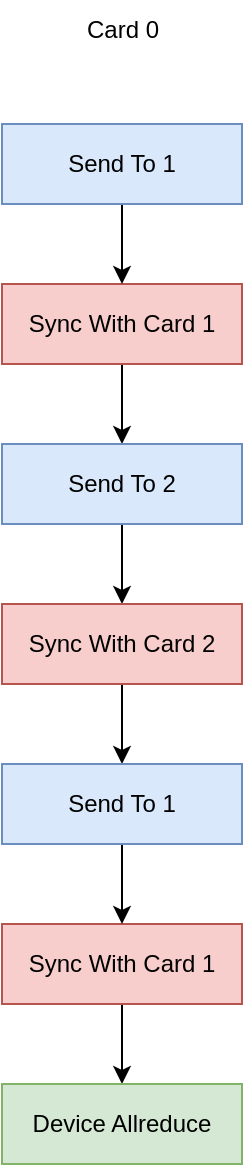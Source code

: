 <mxfile version="21.3.2" type="github">
  <diagram name="Page-1" id="l4n5BHPD1CxgrVOOq63T">
    <mxGraphModel dx="2358" dy="1304" grid="1" gridSize="10" guides="1" tooltips="1" connect="1" arrows="1" fold="1" page="1" pageScale="1" pageWidth="850" pageHeight="1100" math="0" shadow="0">
      <root>
        <mxCell id="0" />
        <mxCell id="1" parent="0" />
        <mxCell id="1fhYYoBiJhl-3eB0wsII-1" value="" style="edgeStyle=orthogonalEdgeStyle;rounded=0;orthogonalLoop=1;jettySize=auto;html=1;" edge="1" parent="1" source="1fhYYoBiJhl-3eB0wsII-2">
          <mxGeometry relative="1" as="geometry">
            <mxPoint x="100" y="280" as="targetPoint" />
          </mxGeometry>
        </mxCell>
        <mxCell id="1fhYYoBiJhl-3eB0wsII-2" value="Sync With Card 1" style="rounded=0;whiteSpace=wrap;html=1;fillColor=#f8cecc;strokeColor=#b85450;" vertex="1" parent="1">
          <mxGeometry x="40" y="200" width="120" height="40" as="geometry" />
        </mxCell>
        <mxCell id="1fhYYoBiJhl-3eB0wsII-4" value="" style="edgeStyle=orthogonalEdgeStyle;rounded=0;orthogonalLoop=1;jettySize=auto;html=1;" edge="1" parent="1" source="1fhYYoBiJhl-3eB0wsII-5" target="1fhYYoBiJhl-3eB0wsII-2">
          <mxGeometry relative="1" as="geometry" />
        </mxCell>
        <mxCell id="1fhYYoBiJhl-3eB0wsII-5" value="Send To 1" style="rounded=0;whiteSpace=wrap;html=1;fillColor=#dae8fc;strokeColor=#6c8ebf;" vertex="1" parent="1">
          <mxGeometry x="40" y="120" width="120" height="40" as="geometry" />
        </mxCell>
        <mxCell id="1fhYYoBiJhl-3eB0wsII-9" value="" style="edgeStyle=orthogonalEdgeStyle;rounded=0;orthogonalLoop=1;jettySize=auto;html=1;" edge="1" parent="1" source="1fhYYoBiJhl-3eB0wsII-6" target="1fhYYoBiJhl-3eB0wsII-8">
          <mxGeometry relative="1" as="geometry" />
        </mxCell>
        <mxCell id="1fhYYoBiJhl-3eB0wsII-6" value="Send To 2" style="rounded=0;whiteSpace=wrap;html=1;fillColor=#dae8fc;strokeColor=#6c8ebf;" vertex="1" parent="1">
          <mxGeometry x="40" y="280" width="120" height="40" as="geometry" />
        </mxCell>
        <mxCell id="1fhYYoBiJhl-3eB0wsII-13" value="" style="edgeStyle=orthogonalEdgeStyle;rounded=0;orthogonalLoop=1;jettySize=auto;html=1;" edge="1" parent="1" source="1fhYYoBiJhl-3eB0wsII-8" target="1fhYYoBiJhl-3eB0wsII-12">
          <mxGeometry relative="1" as="geometry" />
        </mxCell>
        <mxCell id="1fhYYoBiJhl-3eB0wsII-8" value="Sync With Card 2" style="rounded=0;whiteSpace=wrap;html=1;fillColor=#f8cecc;strokeColor=#b85450;" vertex="1" parent="1">
          <mxGeometry x="40" y="360" width="120" height="40" as="geometry" />
        </mxCell>
        <mxCell id="1fhYYoBiJhl-3eB0wsII-15" value="" style="edgeStyle=orthogonalEdgeStyle;rounded=0;orthogonalLoop=1;jettySize=auto;html=1;" edge="1" parent="1" source="1fhYYoBiJhl-3eB0wsII-10" target="1fhYYoBiJhl-3eB0wsII-14">
          <mxGeometry relative="1" as="geometry" />
        </mxCell>
        <mxCell id="1fhYYoBiJhl-3eB0wsII-10" value="Sync With Card 1" style="rounded=0;whiteSpace=wrap;html=1;fillColor=#f8cecc;strokeColor=#b85450;" vertex="1" parent="1">
          <mxGeometry x="40" y="520" width="120" height="40" as="geometry" />
        </mxCell>
        <mxCell id="1fhYYoBiJhl-3eB0wsII-11" value="" style="edgeStyle=orthogonalEdgeStyle;rounded=0;orthogonalLoop=1;jettySize=auto;html=1;" edge="1" parent="1" source="1fhYYoBiJhl-3eB0wsII-12" target="1fhYYoBiJhl-3eB0wsII-10">
          <mxGeometry relative="1" as="geometry" />
        </mxCell>
        <mxCell id="1fhYYoBiJhl-3eB0wsII-12" value="Send To 1" style="rounded=0;whiteSpace=wrap;html=1;fillColor=#dae8fc;strokeColor=#6c8ebf;" vertex="1" parent="1">
          <mxGeometry x="40" y="440" width="120" height="40" as="geometry" />
        </mxCell>
        <mxCell id="1fhYYoBiJhl-3eB0wsII-14" value="Device Allreduce" style="rounded=0;whiteSpace=wrap;html=1;fillColor=#d5e8d4;strokeColor=#82b366;" vertex="1" parent="1">
          <mxGeometry x="40" y="600" width="120" height="40" as="geometry" />
        </mxCell>
        <mxCell id="1fhYYoBiJhl-3eB0wsII-16" value="Card 0" style="text;html=1;align=center;verticalAlign=middle;resizable=0;points=[];autosize=1;strokeColor=none;fillColor=none;" vertex="1" parent="1">
          <mxGeometry x="70" y="58" width="60" height="30" as="geometry" />
        </mxCell>
      </root>
    </mxGraphModel>
  </diagram>
</mxfile>
